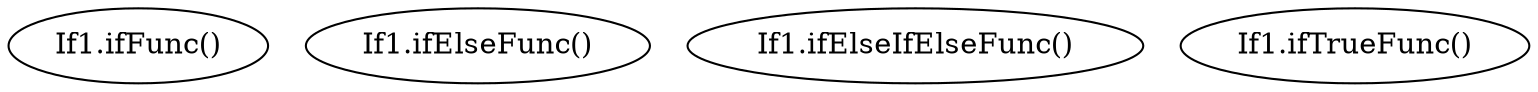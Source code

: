 digraph G {
  1 [ label="If1.ifFunc()" ];
  2 [ label="If1.ifElseFunc()" ];
  3 [ label="If1.ifElseIfElseFunc()" ];
  4 [ label="If1.ifTrueFunc()" ];
}
